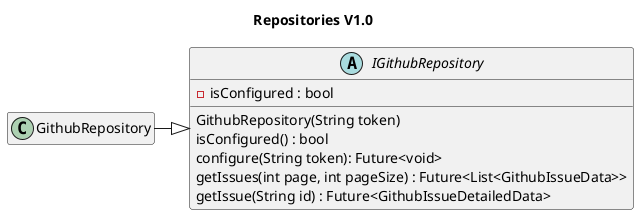@startuml repositories
title Repositories V1.0
hide empty members

abstract Class IGithubRepository{
    GithubRepository(String token)
    -isConfigured : bool
    isConfigured() : bool
    configure(String token): Future<void>
    getIssues(int page, int pageSize) : Future<List<GithubIssueData>>
    getIssue(String id) : Future<GithubIssueDetailedData>
}
class GithubRepository

GithubRepository -|> IGithubRepository
@enduml